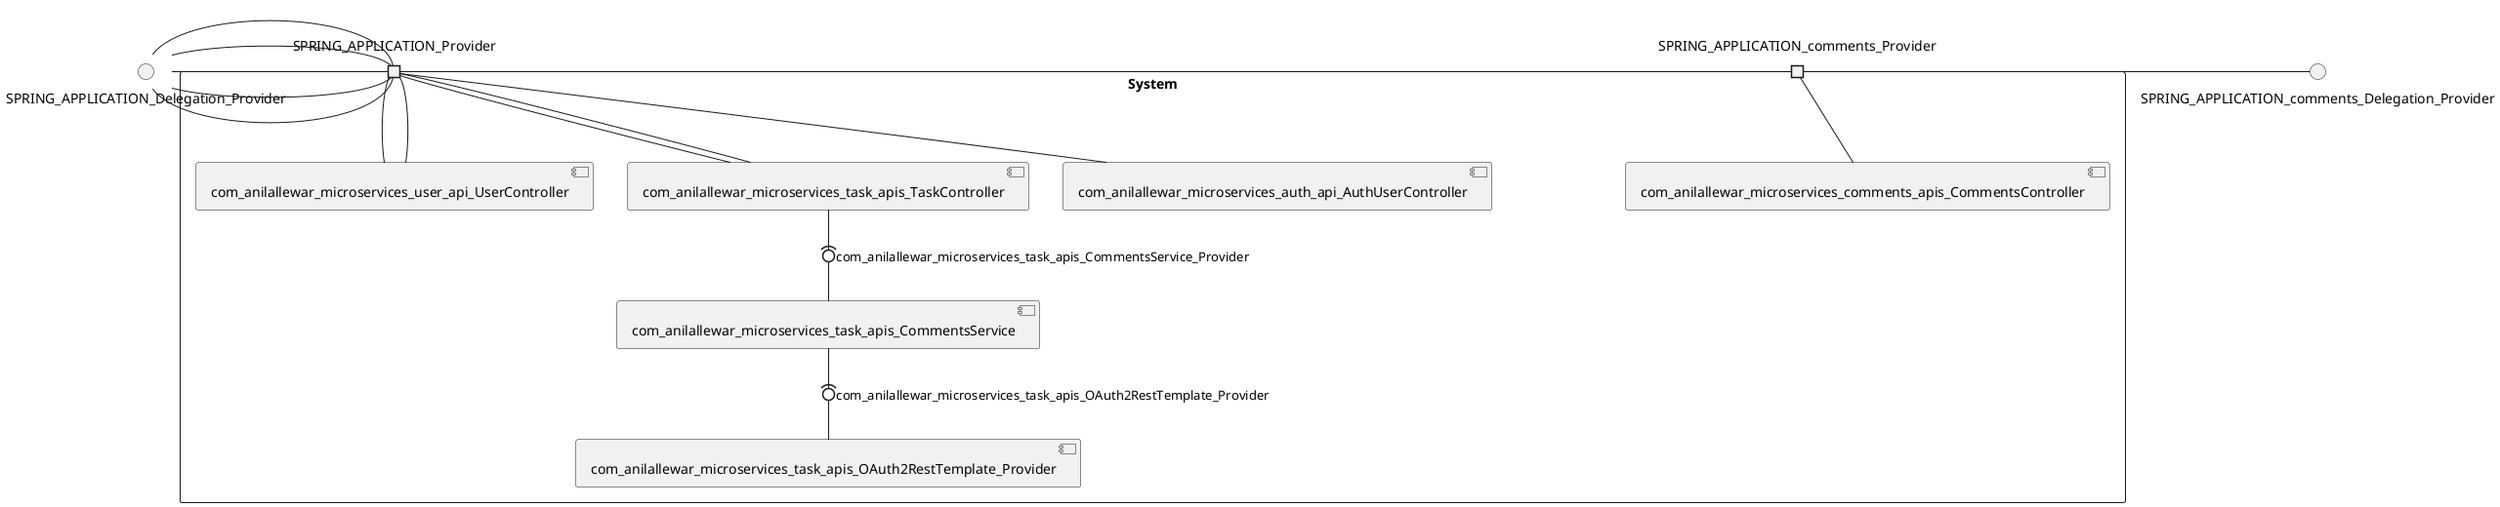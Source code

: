 @startuml
skinparam fixCircleLabelOverlapping true
skinparam componentStyle uml2
() SPRING_APPLICATION_Delegation_Provider
() SPRING_APPLICATION_comments_Delegation_Provider
rectangle System {
[com_anilallewar_microservices_auth_api_AuthUserController] [[anilallewar-microservices-basics-spring-boot.repository#_hO-S6NK5Ee6W9LyJfbjiIw]]
[com_anilallewar_microservices_comments_apis_CommentsController] [[anilallewar-microservices-basics-spring-boot.repository#_hO-S6NK5Ee6W9LyJfbjiIw]]
[com_anilallewar_microservices_task_apis_CommentsService] [[anilallewar-microservices-basics-spring-boot.repository#_hO-S6NK5Ee6W9LyJfbjiIw]]
[com_anilallewar_microservices_task_apis_OAuth2RestTemplate_Provider] [[anilallewar-microservices-basics-spring-boot.repository#_hO-S6NK5Ee6W9LyJfbjiIw]]
[com_anilallewar_microservices_task_apis_TaskController] [[anilallewar-microservices-basics-spring-boot.repository#_hO-S6NK5Ee6W9LyJfbjiIw]]
[com_anilallewar_microservices_user_api_UserController] [[anilallewar-microservices-basics-spring-boot.repository#_hO-S6NK5Ee6W9LyJfbjiIw]]
port SPRING_APPLICATION_Provider
SPRING_APPLICATION_Delegation_Provider - SPRING_APPLICATION_Provider
SPRING_APPLICATION_Provider - [com_anilallewar_microservices_user_api_UserController]
port SPRING_APPLICATION_Provider
SPRING_APPLICATION_Delegation_Provider - SPRING_APPLICATION_Provider
SPRING_APPLICATION_Provider - [com_anilallewar_microservices_task_apis_TaskController]
port SPRING_APPLICATION_Provider
SPRING_APPLICATION_Delegation_Provider - SPRING_APPLICATION_Provider
SPRING_APPLICATION_Provider - [com_anilallewar_microservices_user_api_UserController]
port SPRING_APPLICATION_Provider
SPRING_APPLICATION_Delegation_Provider - SPRING_APPLICATION_Provider
SPRING_APPLICATION_Provider - [com_anilallewar_microservices_auth_api_AuthUserController]
port SPRING_APPLICATION_Provider
SPRING_APPLICATION_Delegation_Provider - SPRING_APPLICATION_Provider
SPRING_APPLICATION_Provider - [com_anilallewar_microservices_task_apis_TaskController]
port SPRING_APPLICATION_comments_Provider
SPRING_APPLICATION_comments_Delegation_Provider - SPRING_APPLICATION_comments_Provider
SPRING_APPLICATION_comments_Provider - [com_anilallewar_microservices_comments_apis_CommentsController]
[com_anilallewar_microservices_task_apis_TaskController] -(0- [com_anilallewar_microservices_task_apis_CommentsService] : com_anilallewar_microservices_task_apis_CommentsService_Provider
[com_anilallewar_microservices_task_apis_CommentsService] -(0- [com_anilallewar_microservices_task_apis_OAuth2RestTemplate_Provider] : com_anilallewar_microservices_task_apis_OAuth2RestTemplate_Provider
}

@enduml
